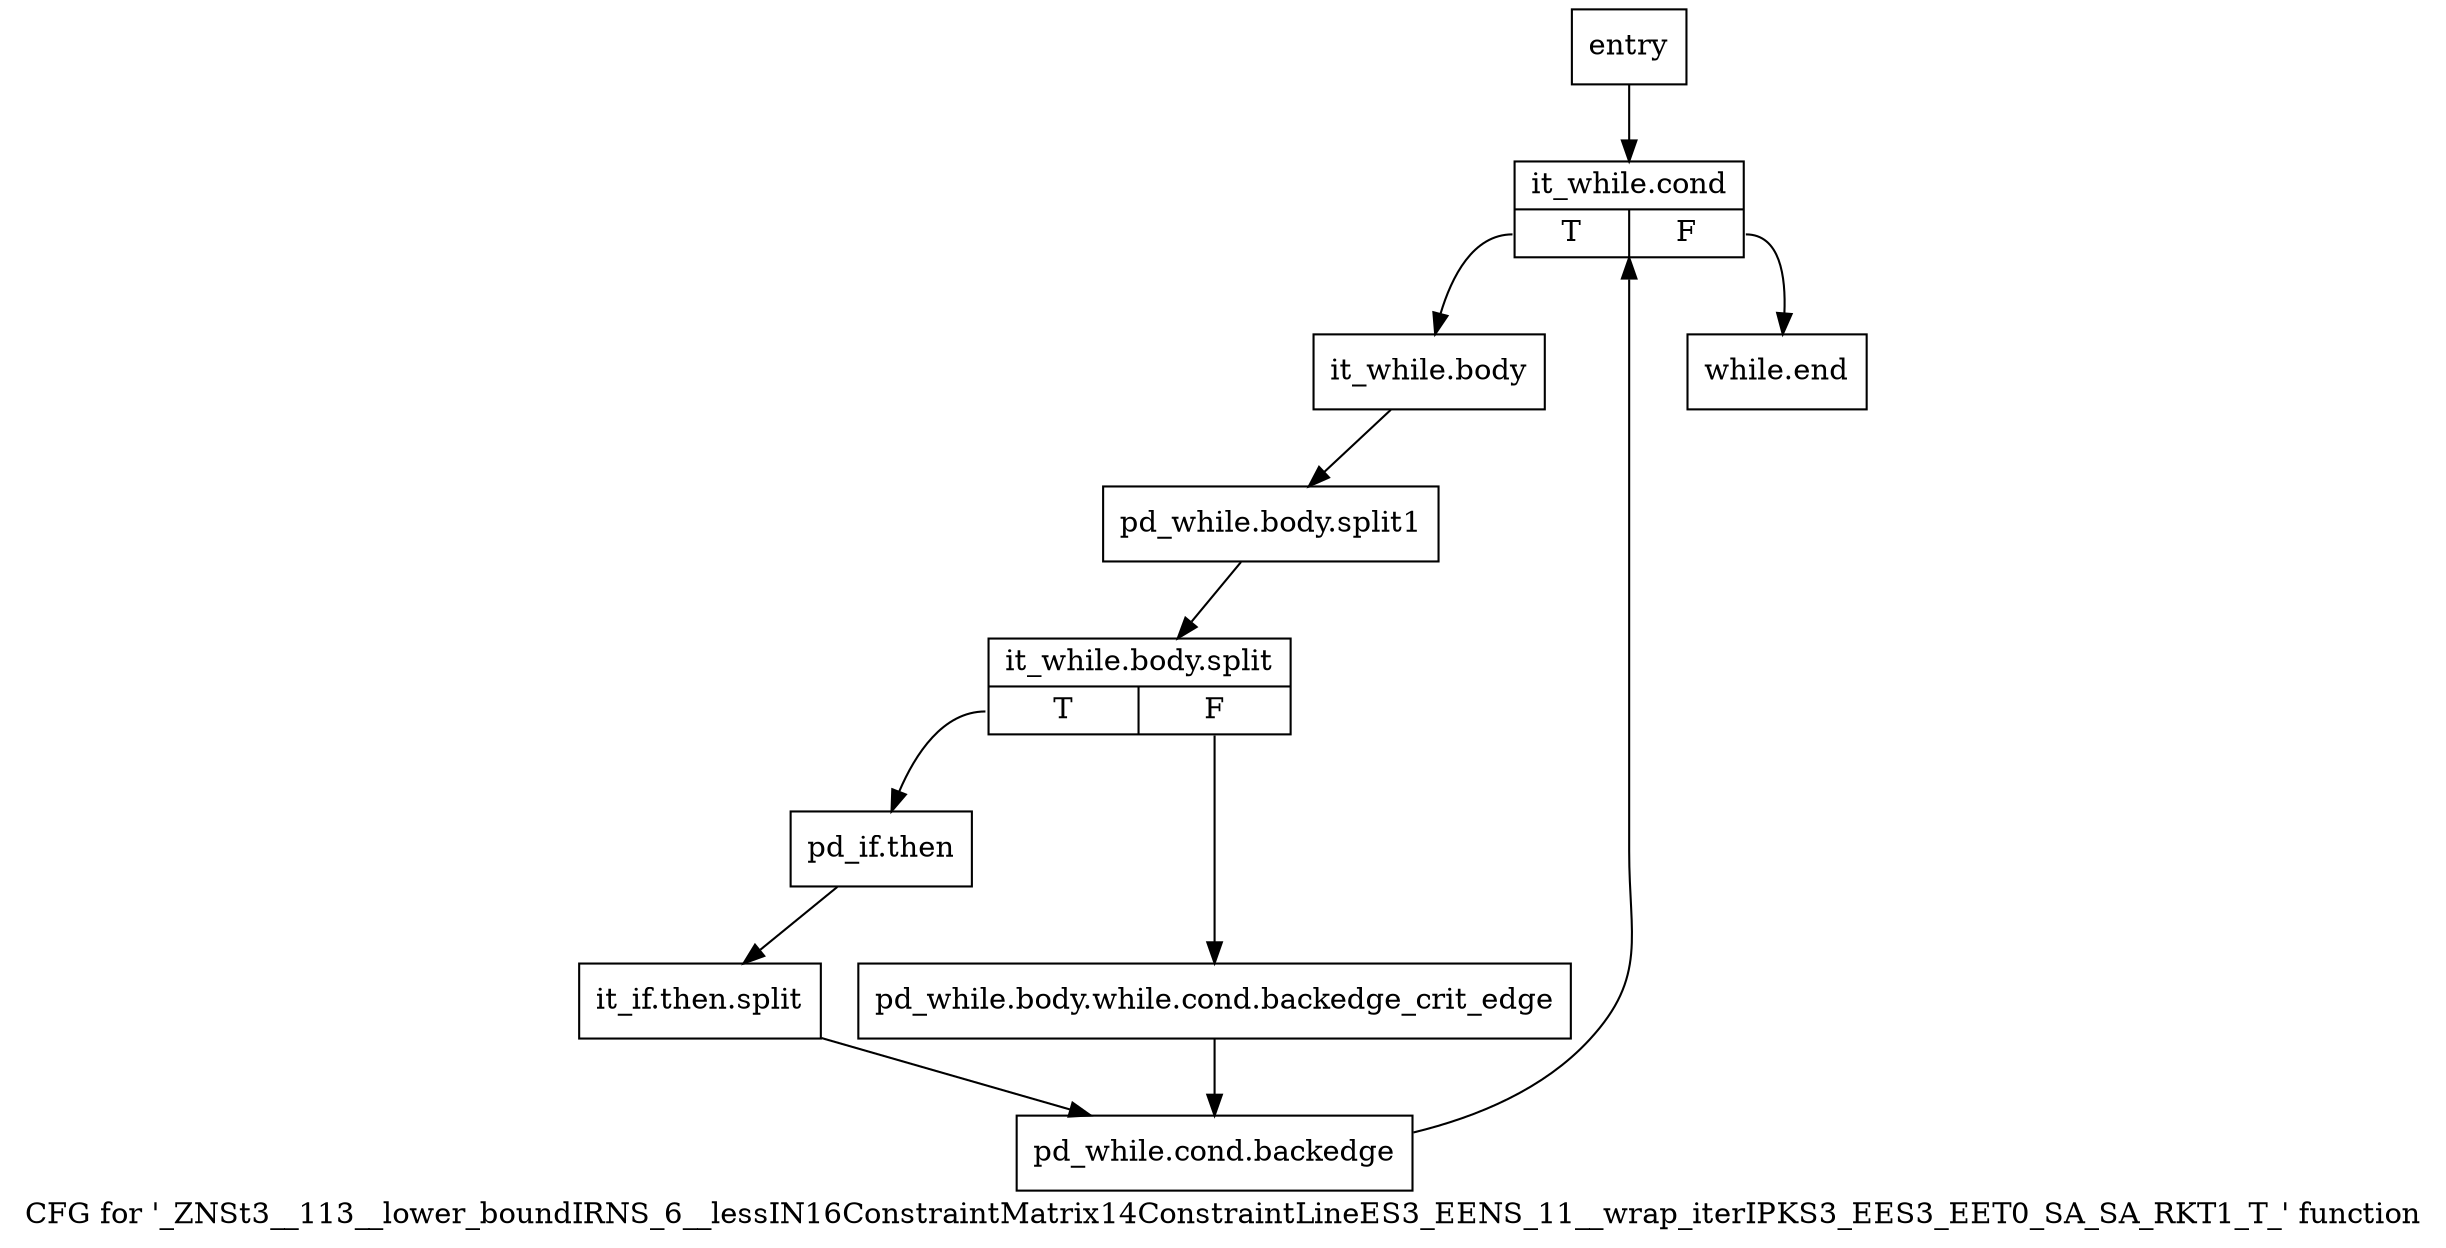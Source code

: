 digraph "CFG for '_ZNSt3__113__lower_boundIRNS_6__lessIN16ConstraintMatrix14ConstraintLineES3_EENS_11__wrap_iterIPKS3_EES3_EET0_SA_SA_RKT1_T_' function" {
	label="CFG for '_ZNSt3__113__lower_boundIRNS_6__lessIN16ConstraintMatrix14ConstraintLineES3_EENS_11__wrap_iterIPKS3_EES3_EET0_SA_SA_RKT1_T_' function";

	Node0x4289240 [shape=record,label="{entry}"];
	Node0x4289240 -> Node0x42ac0c0;
	Node0x42ac0c0 [shape=record,label="{it_while.cond|{<s0>T|<s1>F}}"];
	Node0x42ac0c0:s0 -> Node0x42ac110;
	Node0x42ac0c0:s1 -> Node0x42ac250;
	Node0x42ac110 [shape=record,label="{it_while.body}"];
	Node0x42ac110 -> Node0x9f6f160;
	Node0x9f6f160 [shape=record,label="{pd_while.body.split1}"];
	Node0x9f6f160 -> Node0x9fbf270;
	Node0x9fbf270 [shape=record,label="{it_while.body.split|{<s0>T|<s1>F}}"];
	Node0x9fbf270:s0 -> Node0x42ac200;
	Node0x9fbf270:s1 -> Node0x42ac160;
	Node0x42ac160 [shape=record,label="{pd_while.body.while.cond.backedge_crit_edge}"];
	Node0x42ac160 -> Node0x42ac1b0;
	Node0x42ac1b0 [shape=record,label="{pd_while.cond.backedge}"];
	Node0x42ac1b0 -> Node0x42ac0c0;
	Node0x42ac200 [shape=record,label="{pd_if.then}"];
	Node0x42ac200 -> Node0x9e964c0;
	Node0x9e964c0 [shape=record,label="{it_if.then.split}"];
	Node0x9e964c0 -> Node0x42ac1b0;
	Node0x42ac250 [shape=record,label="{while.end}"];
}
